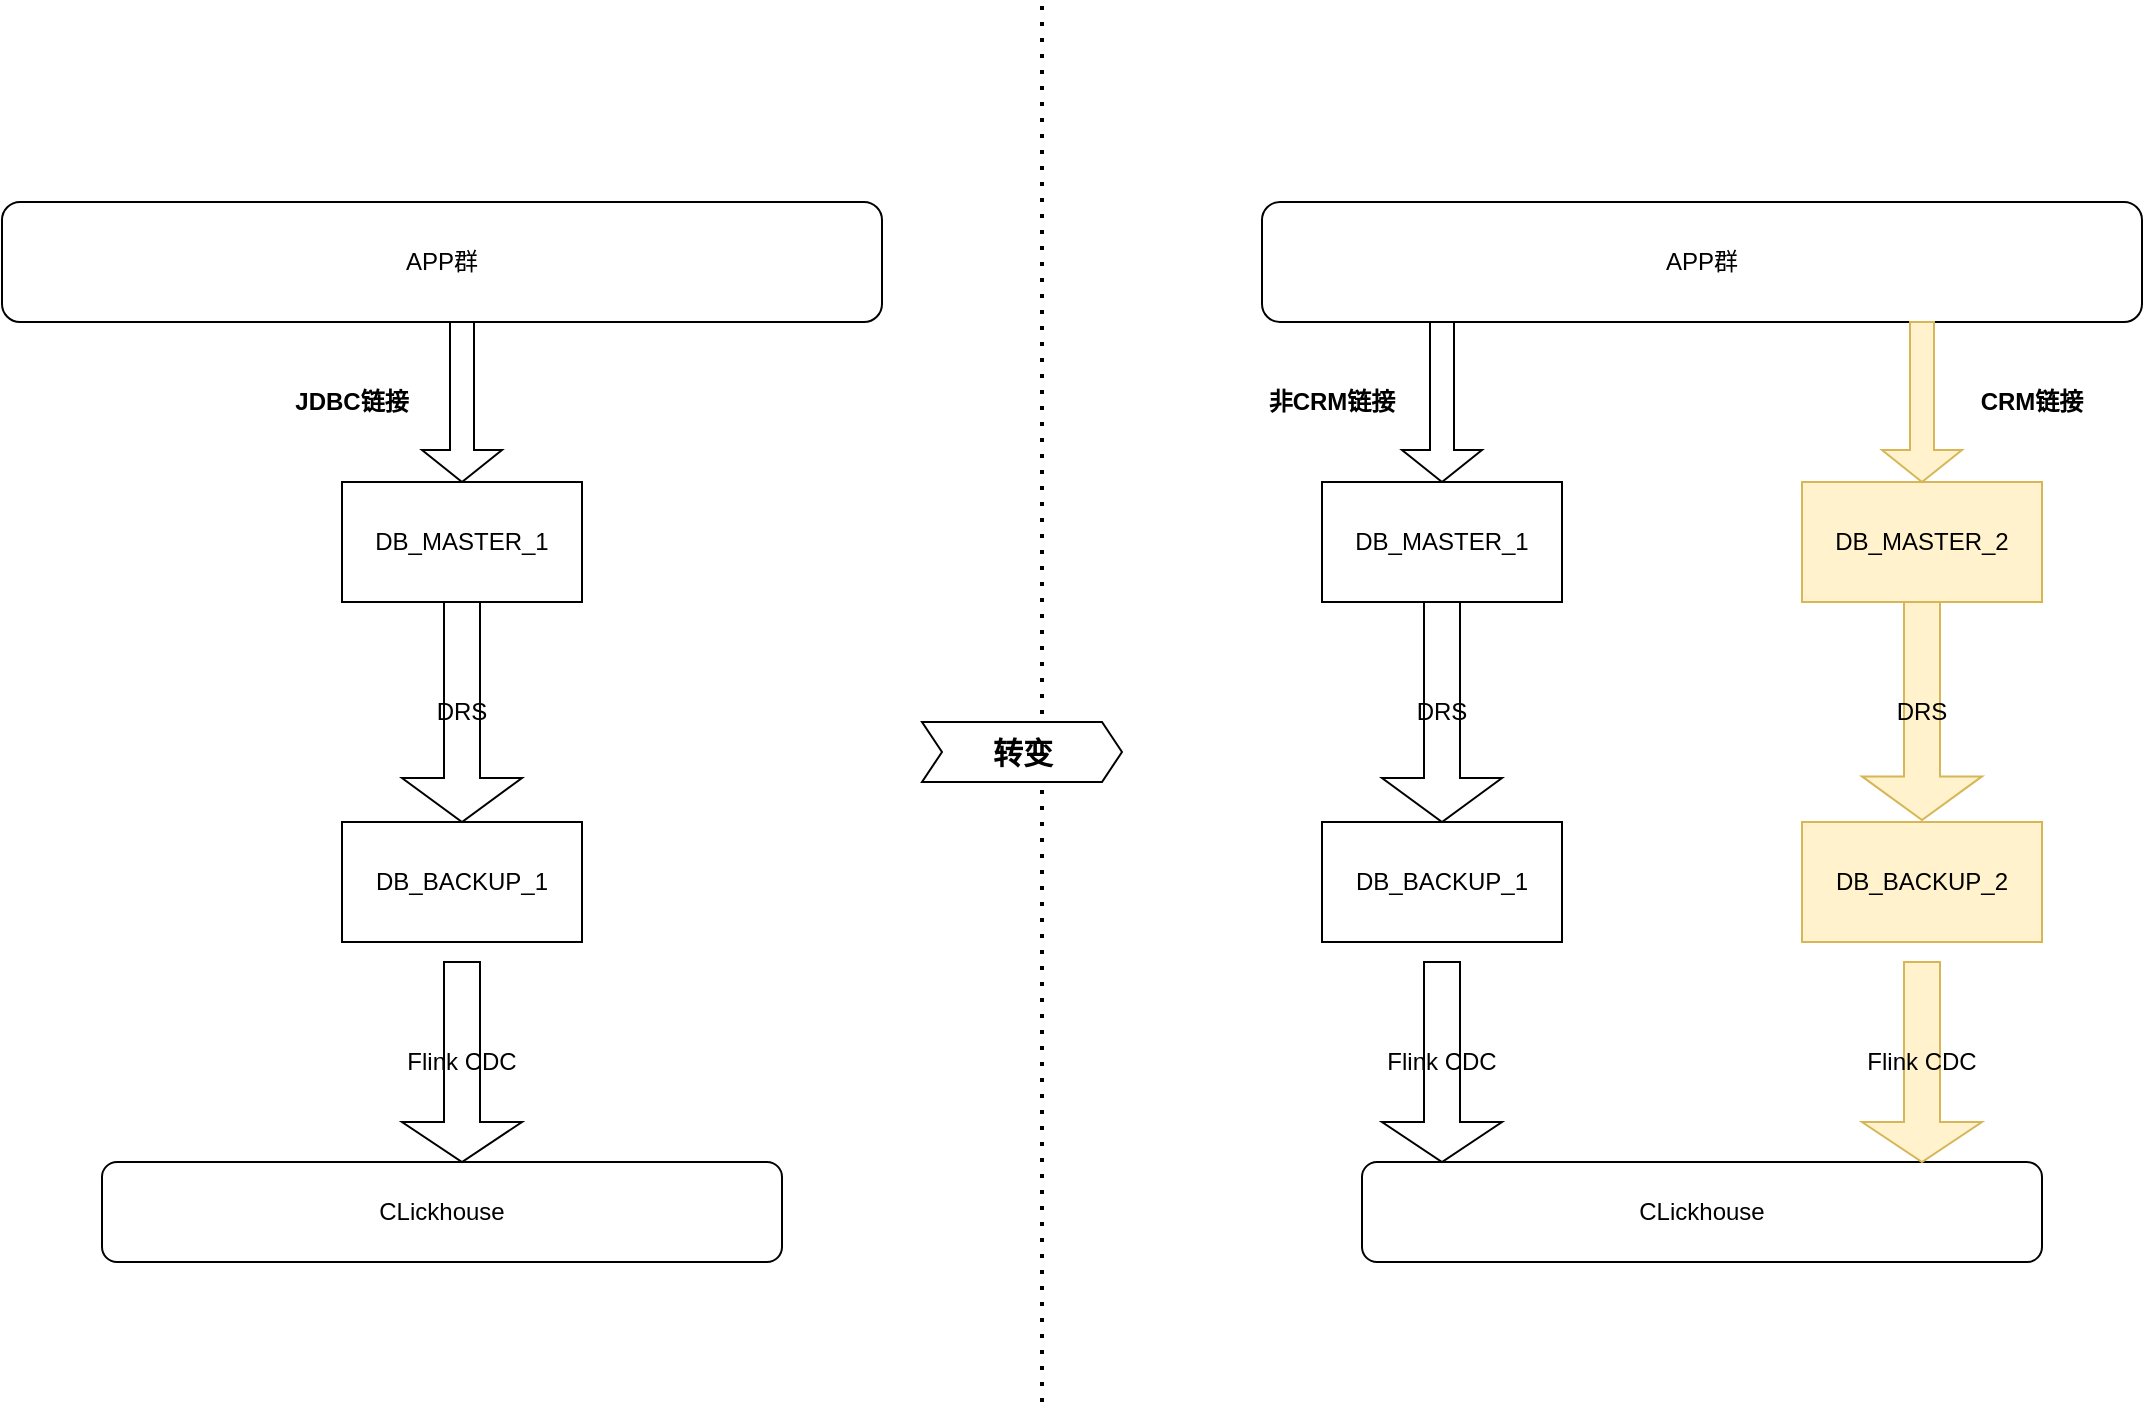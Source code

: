 <mxfile version="21.7.2" type="github" pages="2">
  <diagram name="第 1 页" id="qsA7nAwAdNASHieRgJQB">
    <mxGraphModel dx="1434" dy="833" grid="1" gridSize="10" guides="1" tooltips="1" connect="1" arrows="1" fold="1" page="1" pageScale="1" pageWidth="827" pageHeight="1169" math="0" shadow="0">
      <root>
        <mxCell id="0" />
        <mxCell id="1" parent="0" />
        <mxCell id="IXahhotZENDEbimjL1xp-6" style="edgeStyle=orthogonalEdgeStyle;rounded=0;orthogonalLoop=1;jettySize=auto;html=1;exitX=0.5;exitY=0.975;exitDx=0;exitDy=0;exitPerimeter=0;" parent="1" edge="1">
          <mxGeometry relative="1" as="geometry">
            <mxPoint x="190" y="288" as="sourcePoint" />
          </mxGeometry>
        </mxCell>
        <mxCell id="IXahhotZENDEbimjL1xp-7" style="edgeStyle=orthogonalEdgeStyle;rounded=0;orthogonalLoop=1;jettySize=auto;html=1;exitX=0.5;exitY=0.975;exitDx=0;exitDy=0;exitPerimeter=0;" parent="1" edge="1">
          <mxGeometry relative="1" as="geometry">
            <mxPoint x="430" y="390" as="targetPoint" />
          </mxGeometry>
        </mxCell>
        <mxCell id="IXahhotZENDEbimjL1xp-8" value="CLickhouse" style="rounded=1;whiteSpace=wrap;html=1;" parent="1" vertex="1">
          <mxGeometry x="690" y="640" width="340" height="50" as="geometry" />
        </mxCell>
        <mxCell id="IXahhotZENDEbimjL1xp-11" value="Flink CDC" style="shape=singleArrow;direction=south;whiteSpace=wrap;html=1;" parent="1" vertex="1">
          <mxGeometry x="700" y="540" width="60" height="100" as="geometry" />
        </mxCell>
        <mxCell id="IXahhotZENDEbimjL1xp-12" value="Flink CDC" style="shape=singleArrow;direction=south;whiteSpace=wrap;html=1;fillColor=#fff2cc;strokeColor=#d6b656;" parent="1" vertex="1">
          <mxGeometry x="940" y="540" width="60" height="100" as="geometry" />
        </mxCell>
        <mxCell id="IXahhotZENDEbimjL1xp-13" value="DB_MASTER_1" style="rounded=0;whiteSpace=wrap;html=1;" parent="1" vertex="1">
          <mxGeometry x="670" y="300" width="120" height="60" as="geometry" />
        </mxCell>
        <mxCell id="IXahhotZENDEbimjL1xp-14" value="DB_MASTER_2" style="rounded=0;whiteSpace=wrap;html=1;fillColor=#fff2cc;strokeColor=#d6b656;" parent="1" vertex="1">
          <mxGeometry x="910" y="300" width="120" height="60" as="geometry" />
        </mxCell>
        <mxCell id="IXahhotZENDEbimjL1xp-15" value="DB_BACKUP_2" style="rounded=0;whiteSpace=wrap;html=1;fillColor=#fff2cc;strokeColor=#d6b656;" parent="1" vertex="1">
          <mxGeometry x="910" y="470" width="120" height="60" as="geometry" />
        </mxCell>
        <mxCell id="IXahhotZENDEbimjL1xp-16" value="DB_BACKUP_1" style="rounded=0;whiteSpace=wrap;html=1;" parent="1" vertex="1">
          <mxGeometry x="670" y="470" width="120" height="60" as="geometry" />
        </mxCell>
        <mxCell id="9LFnU_bApeq4fVWj5Kd6-1" value="DRS" style="shape=singleArrow;direction=south;whiteSpace=wrap;html=1;" parent="1" vertex="1">
          <mxGeometry x="700" y="360" width="60" height="110" as="geometry" />
        </mxCell>
        <mxCell id="9LFnU_bApeq4fVWj5Kd6-2" value="DRS" style="shape=singleArrow;direction=south;whiteSpace=wrap;html=1;fillColor=#fff2cc;strokeColor=#d6b656;" parent="1" vertex="1">
          <mxGeometry x="940" y="360" width="60" height="109" as="geometry" />
        </mxCell>
        <mxCell id="g3bt5XTVbCjW5nE85IyD-1" value="APP群" style="rounded=1;whiteSpace=wrap;html=1;" vertex="1" parent="1">
          <mxGeometry x="640" y="160" width="440" height="60" as="geometry" />
        </mxCell>
        <mxCell id="g3bt5XTVbCjW5nE85IyD-5" value="" style="shape=singleArrow;direction=south;whiteSpace=wrap;html=1;" vertex="1" parent="1">
          <mxGeometry x="710" y="220" width="40" height="80" as="geometry" />
        </mxCell>
        <mxCell id="g3bt5XTVbCjW5nE85IyD-6" value="" style="shape=singleArrow;direction=south;whiteSpace=wrap;html=1;fillColor=#fff2cc;strokeColor=#d6b656;" vertex="1" parent="1">
          <mxGeometry x="950" y="220" width="40" height="80" as="geometry" />
        </mxCell>
        <mxCell id="g3bt5XTVbCjW5nE85IyD-7" value="非CRM链接" style="text;html=1;strokeColor=none;fillColor=none;align=center;verticalAlign=middle;whiteSpace=wrap;rounded=0;fontStyle=1" vertex="1" parent="1">
          <mxGeometry x="630" y="245" width="90" height="30" as="geometry" />
        </mxCell>
        <mxCell id="g3bt5XTVbCjW5nE85IyD-8" value="CRM链接" style="text;html=1;strokeColor=none;fillColor=none;align=center;verticalAlign=middle;whiteSpace=wrap;rounded=0;fontStyle=1" vertex="1" parent="1">
          <mxGeometry x="980" y="245" width="90" height="30" as="geometry" />
        </mxCell>
        <mxCell id="g3bt5XTVbCjW5nE85IyD-9" value="CLickhouse" style="rounded=1;whiteSpace=wrap;html=1;" vertex="1" parent="1">
          <mxGeometry x="60" y="640" width="340" height="50" as="geometry" />
        </mxCell>
        <mxCell id="g3bt5XTVbCjW5nE85IyD-10" value="Flink CDC" style="shape=singleArrow;direction=south;whiteSpace=wrap;html=1;" vertex="1" parent="1">
          <mxGeometry x="210" y="540" width="60" height="100" as="geometry" />
        </mxCell>
        <mxCell id="g3bt5XTVbCjW5nE85IyD-12" value="DB_MASTER_1" style="rounded=0;whiteSpace=wrap;html=1;" vertex="1" parent="1">
          <mxGeometry x="180" y="300" width="120" height="60" as="geometry" />
        </mxCell>
        <mxCell id="g3bt5XTVbCjW5nE85IyD-15" value="DB_BACKUP_1" style="rounded=0;whiteSpace=wrap;html=1;" vertex="1" parent="1">
          <mxGeometry x="180" y="470" width="120" height="60" as="geometry" />
        </mxCell>
        <mxCell id="g3bt5XTVbCjW5nE85IyD-16" value="DRS" style="shape=singleArrow;direction=south;whiteSpace=wrap;html=1;" vertex="1" parent="1">
          <mxGeometry x="210" y="360" width="60" height="110" as="geometry" />
        </mxCell>
        <mxCell id="g3bt5XTVbCjW5nE85IyD-18" value="APP群" style="rounded=1;whiteSpace=wrap;html=1;" vertex="1" parent="1">
          <mxGeometry x="10" y="160" width="440" height="60" as="geometry" />
        </mxCell>
        <mxCell id="g3bt5XTVbCjW5nE85IyD-19" value="" style="shape=singleArrow;direction=south;whiteSpace=wrap;html=1;" vertex="1" parent="1">
          <mxGeometry x="220" y="220" width="40" height="80" as="geometry" />
        </mxCell>
        <mxCell id="g3bt5XTVbCjW5nE85IyD-21" value="JDBC链接" style="text;html=1;strokeColor=none;fillColor=none;align=center;verticalAlign=middle;whiteSpace=wrap;rounded=0;fontStyle=1" vertex="1" parent="1">
          <mxGeometry x="140" y="245" width="90" height="30" as="geometry" />
        </mxCell>
        <mxCell id="g3bt5XTVbCjW5nE85IyD-26" value="" style="endArrow=none;dashed=1;html=1;dashPattern=1 3;strokeWidth=2;rounded=0;" edge="1" parent="1">
          <mxGeometry width="50" height="50" relative="1" as="geometry">
            <mxPoint x="530" y="760" as="sourcePoint" />
            <mxPoint x="530" y="60" as="targetPoint" />
          </mxGeometry>
        </mxCell>
        <mxCell id="g3bt5XTVbCjW5nE85IyD-25" value="&lt;font style=&quot;font-size: 15px;&quot;&gt;转变&lt;/font&gt;" style="html=1;shadow=0;dashed=0;align=center;verticalAlign=middle;shape=mxgraph.arrows2.arrow;dy=0;dx=10;notch=10;fontStyle=1" vertex="1" parent="1">
          <mxGeometry x="470" y="420" width="100" height="30" as="geometry" />
        </mxCell>
      </root>
    </mxGraphModel>
  </diagram>
  <diagram id="8HLk-VeAkFTtaC2HQgmH" name="第 2 页">
    <mxGraphModel dx="1434" dy="833" grid="1" gridSize="10" guides="1" tooltips="1" connect="1" arrows="1" fold="1" page="1" pageScale="1" pageWidth="827" pageHeight="1169" math="0" shadow="0">
      <root>
        <mxCell id="0" />
        <mxCell id="1" parent="0" />
        <mxCell id="iffqde4-TSKEQajBlg3I-8" value="" style="edgeStyle=orthogonalEdgeStyle;rounded=0;orthogonalLoop=1;jettySize=auto;html=1;" parent="1" source="iffqde4-TSKEQajBlg3I-1" target="iffqde4-TSKEQajBlg3I-7" edge="1">
          <mxGeometry relative="1" as="geometry" />
        </mxCell>
        <mxCell id="iffqde4-TSKEQajBlg3I-1" value="代码改造，删除跨库调用" style="rounded=1;whiteSpace=wrap;html=1;" parent="1" vertex="1">
          <mxGeometry x="120" y="330" width="120" height="60" as="geometry" />
        </mxCell>
        <mxCell id="iffqde4-TSKEQajBlg3I-6" value="" style="edgeStyle=orthogonalEdgeStyle;rounded=0;orthogonalLoop=1;jettySize=auto;html=1;" parent="1" source="iffqde4-TSKEQajBlg3I-4" target="iffqde4-TSKEQajBlg3I-5" edge="1">
          <mxGeometry relative="1" as="geometry" />
        </mxCell>
        <mxCell id="iffqde4-TSKEQajBlg3I-4" value="新增MYSQL" style="rounded=1;whiteSpace=wrap;html=1;" parent="1" vertex="1">
          <mxGeometry x="120" y="460" width="120" height="60" as="geometry" />
        </mxCell>
        <mxCell id="iffqde4-TSKEQajBlg3I-5" value="开启数据同步，老-&amp;gt;新" style="whiteSpace=wrap;html=1;rounded=1;" parent="1" vertex="1">
          <mxGeometry x="320" y="460" width="140" height="60" as="geometry" />
        </mxCell>
        <mxCell id="iffqde4-TSKEQajBlg3I-7" value="修改CRM JDBC连接指向新库" style="whiteSpace=wrap;html=1;rounded=1;" parent="1" vertex="1">
          <mxGeometry x="330" y="330" width="120" height="60" as="geometry" />
        </mxCell>
      </root>
    </mxGraphModel>
  </diagram>
</mxfile>
